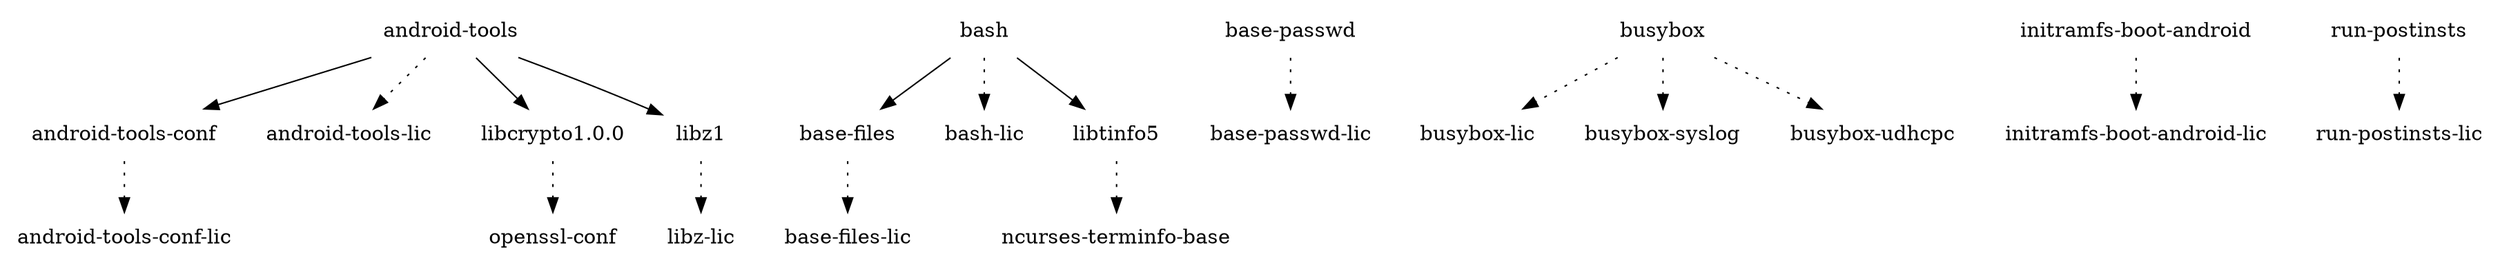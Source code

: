 digraph depends {
    node [shape=plaintext]
"android-tools" -> "android-tools-conf";
"android-tools" -> "android-tools-lic" [style=dotted];
"android-tools" -> "libcrypto1.0.0";
"android-tools" -> "libz1";
"android-tools-conf" -> "android-tools-conf-lic" [style=dotted];
"base-files" -> "base-files-lic" [style=dotted];
"base-passwd" -> "base-passwd-lic" [style=dotted];
"bash" -> "base-files";
"bash" -> "bash-lic" [style=dotted];
"bash" -> "libtinfo5";
"busybox" -> "busybox-lic" [style=dotted];
"busybox" -> "busybox-syslog" [style=dotted];
"busybox" -> "busybox-udhcpc" [style=dotted];
"initramfs-boot-android" -> "initramfs-boot-android-lic" [style=dotted];
"libcrypto1.0.0" -> "openssl-conf" [style=dotted];
"libtinfo5" -> "ncurses-terminfo-base" [style=dotted];
"libz1" -> "libz-lic" [style=dotted];
"run-postinsts" -> "run-postinsts-lic" [style=dotted];
}
